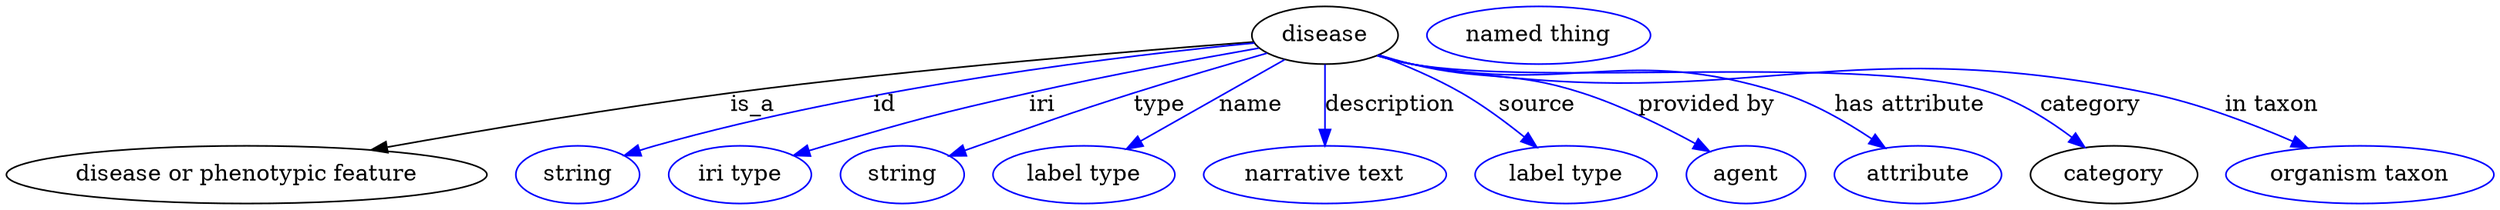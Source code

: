 digraph {
	graph [bb="0,0,1547.7,123"];
	node [label="\N"];
	disease	 [height=0.5,
		label=disease,
		pos="820.49,105",
		width=1.2638];
	"disease or phenotypic feature"	 [height=0.5,
		pos="149.49,18",
		width=4.1524];
	disease -> "disease or phenotypic feature"	 [label=is_a,
		lp="464.49,61.5",
		pos="e,229.74,33.189 775.66,101.67 705.95,96.257 567.4,84.572 450.49,69 379.47,59.54 299.52,45.851 239.88,35.036"];
	id	 [color=blue,
		height=0.5,
		label=string,
		pos="355.49,18",
		width=1.0652];
	disease -> id	 [color=blue,
		label=id,
		lp="546.49,61.5",
		pos="e,384.7,29.738 775.87,101.19 698.71,93.813 535.88,74.778 403.49,36 400.51,35.128 397.45,34.159 394.39,33.136",
		style=solid];
	iri	 [color=blue,
		height=0.5,
		label="iri type",
		pos="456.49,18",
		width=1.2277];
	disease -> iri	 [color=blue,
		label=iri,
		lp="644.49,61.5",
		pos="e,490.37,29.672 778.67,97.595 741.28,90.787 685.04,80.096 636.49,69 580.05,56.103 565.98,52.495 510.49,36 507.12,34.998 503.64,33.927 \
500.15,32.825",
		style=solid];
	type	 [color=blue,
		height=0.5,
		label=string,
		pos="557.49,18",
		width=1.0652];
	disease -> type	 [color=blue,
		label=type,
		lp="717.49,61.5",
		pos="e,587.01,29.501 783.66,94.214 760.1,87.225 728.92,77.814 701.49,69 658.13,55.072 647.31,51.479 604.49,36 601.92,35.071 599.27,34.101 \
596.61,33.113",
		style=solid];
	name	 [color=blue,
		height=0.5,
		label="label type",
		pos="670.49,18",
		width=1.5707];
	disease -> name	 [color=blue,
		label=name,
		lp="774.49,61.5",
		pos="e,697.71,33.789 794.7,90.044 770.39,75.946 733.74,54.685 706.54,38.91",
		style=solid];
	description	 [color=blue,
		height=0.5,
		label="narrative text",
		pos="820.49,18",
		width=2.0943];
	disease -> description	 [color=blue,
		label=description,
		lp="861.49,61.5",
		pos="e,820.49,36.003 820.49,86.974 820.49,75.192 820.49,59.561 820.49,46.158",
		style=solid];
	source	 [color=blue,
		height=0.5,
		label="label type",
		pos="970.49,18",
		width=1.5707];
	disease -> source	 [color=blue,
		label=source,
		lp="951.99,61.5",
		pos="e,951.9,35.099 855.02,93.06 871.16,86.855 890.33,78.567 906.49,69 919.67,61.194 933.1,50.916 944.23,41.633",
		style=solid];
	"provided by"	 [color=blue,
		height=0.5,
		label=agent,
		pos="1082.5,18",
		width=1.0291];
	disease -> "provided by"	 [color=blue,
		label="provided by",
		lp="1058,61.5",
		pos="e,1059,32.245 854.24,92.865 860.9,90.724 867.87,88.654 874.49,87 920.85,75.41 935.07,83.847 980.49,69 1004.9,61.034 1030.7,48.078 \
1050.2,37.218",
		style=solid];
	"has attribute"	 [color=blue,
		height=0.5,
		label=attribute,
		pos="1189.5,18",
		width=1.4443];
	disease -> "has attribute"	 [color=blue,
		label="has attribute",
		lp="1184.5,61.5",
		pos="e,1168.1,34.66 853.56,92.569 860.39,90.398 867.61,88.393 874.49,87 974.98,66.637 1006.8,100.21 1104.5,69 1124.3,62.68 1144.3,50.989 \
1159.9,40.393",
		style=solid];
	category	 [height=0.5,
		pos="1311.5,18",
		width=1.4443];
	disease -> category	 [color=blue,
		label=category,
		lp="1297.5,61.5",
		pos="e,1292.7,34.855 853.53,92.416 860.37,90.258 867.59,88.296 874.49,87 953.43,72.163 1159.3,94.299 1235.5,69 1253.3,63.073 1270.9,51.716 \
1284.7,41.222",
		style=solid];
	"in taxon"	 [color=blue,
		height=0.5,
		label="organism taxon",
		pos="1464.5,18",
		width=2.3109];
	disease -> "in taxon"	 [color=blue,
		label="in taxon",
		lp="1410.5,61.5",
		pos="e,1431.2,34.507 853.23,92.45 860.15,90.26 867.49,88.277 874.49,87 1075.3,50.355 1133.6,110.61 1333.5,69 1364.1,62.627 1396.9,49.858 \
1422,38.691",
		style=solid];
	"named thing_category"	 [color=blue,
		height=0.5,
		label="named thing",
		pos="953.49,105",
		width=1.9318];
}
